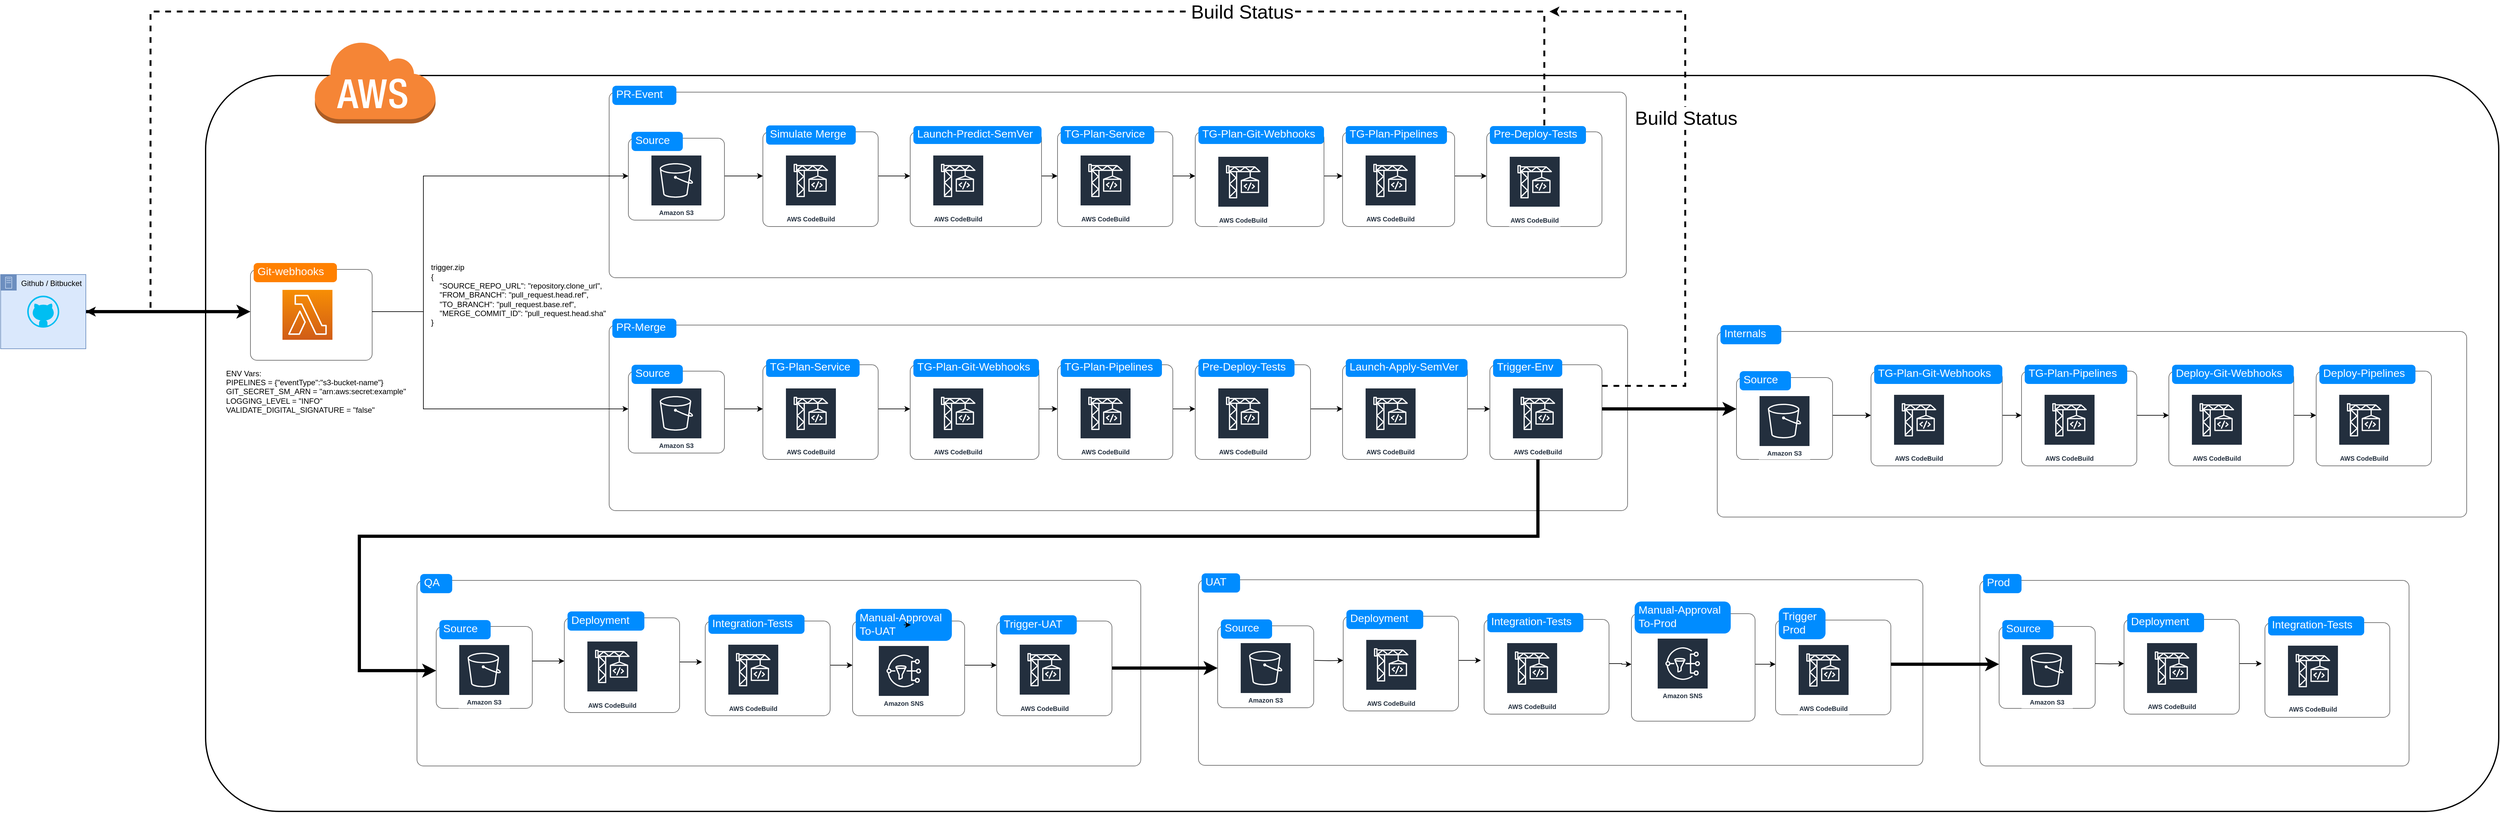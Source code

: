 <mxfile version="24.7.12">
  <diagram name="Page-1" id="xzAPj3jQ7YrNUjPUc82S">
    <mxGraphModel dx="4257" dy="1802" grid="1" gridSize="10" guides="1" tooltips="1" connect="1" arrows="1" fold="1" page="0" pageScale="1" pageWidth="850" pageHeight="1100" math="0" shadow="0">
      <root>
        <mxCell id="0" />
        <mxCell id="1" parent="0" />
        <mxCell id="pNir1XspZ6FCPG3i-Ryd-4" value="" style="rounded=1;arcSize=10;dashed=0;fillColor=none;gradientColor=none;strokeWidth=2;" parent="1" vertex="1">
          <mxGeometry x="-190" y="170" width="3580" height="1150" as="geometry" />
        </mxCell>
        <mxCell id="pNir1XspZ6FCPG3i-Ryd-243" value="" style="shape=mxgraph.mockup.containers.marginRect;rectMarginTop=10;strokeColor=#666666;strokeWidth=1;dashed=0;rounded=1;arcSize=5;recursiveResize=0;html=1;whiteSpace=wrap;" parent="1" vertex="1">
          <mxGeometry x="-120" y="463" width="190" height="152" as="geometry" />
        </mxCell>
        <mxCell id="pNir1XspZ6FCPG3i-Ryd-244" value="&lt;div&gt;Git-webhooks&lt;/div&gt;" style="shape=rect;strokeColor=none;fillColor=#FF8000;strokeWidth=1;dashed=0;rounded=1;arcSize=20;fontColor=#ffffff;fontSize=17;spacing=2;spacingTop=-2;align=left;autosize=1;spacingLeft=4;resizeWidth=0;resizeHeight=0;perimeter=none;html=1;whiteSpace=wrap;" parent="pNir1XspZ6FCPG3i-Ryd-243" vertex="1">
          <mxGeometry x="5" width="130" height="30" as="geometry" />
        </mxCell>
        <mxCell id="pNir1XspZ6FCPG3i-Ryd-6" value="" style="sketch=0;points=[[0,0,0],[0.25,0,0],[0.5,0,0],[0.75,0,0],[1,0,0],[0,1,0],[0.25,1,0],[0.5,1,0],[0.75,1,0],[1,1,0],[0,0.25,0],[0,0.5,0],[0,0.75,0],[1,0.25,0],[1,0.5,0],[1,0.75,0]];outlineConnect=0;fontColor=#232F3E;gradientColor=#F78E04;gradientDirection=north;fillColor=#D05C17;strokeColor=#ffffff;dashed=0;verticalLabelPosition=bottom;verticalAlign=top;align=center;html=1;fontSize=12;fontStyle=0;aspect=fixed;shape=mxgraph.aws4.resourceIcon;resIcon=mxgraph.aws4.lambda;" parent="pNir1XspZ6FCPG3i-Ryd-243" vertex="1">
          <mxGeometry x="50" y="42" width="78" height="78" as="geometry" />
        </mxCell>
        <mxCell id="pNir1XspZ6FCPG3i-Ryd-584" style="edgeStyle=orthogonalEdgeStyle;rounded=0;orthogonalLoop=1;jettySize=auto;html=1;strokeWidth=5;" parent="1" source="pNir1XspZ6FCPG3i-Ryd-2" target="pNir1XspZ6FCPG3i-Ryd-243" edge="1">
          <mxGeometry relative="1" as="geometry" />
        </mxCell>
        <mxCell id="pNir1XspZ6FCPG3i-Ryd-2" value="Github / Bitbucket" style="sketch=0;outlineConnect=0;html=1;whiteSpace=wrap;fontSize=12;fontStyle=0;shape=mxgraph.aws4.group;grIcon=mxgraph.aws4.group_on_premise;strokeColor=#6c8ebf;fillColor=#dae8fc;verticalAlign=top;align=left;spacingLeft=30;dashed=0;" parent="1" vertex="1">
          <mxGeometry x="-510" y="481" width="133" height="116" as="geometry" />
        </mxCell>
        <mxCell id="pNir1XspZ6FCPG3i-Ryd-5" value="" style="dashed=0;html=1;shape=mxgraph.aws3.cloud;fillColor=#F58536;gradientColor=none;dashed=0;" parent="1" vertex="1">
          <mxGeometry x="-21" y="115" width="190" height="130" as="geometry" />
        </mxCell>
        <mxCell id="pNir1XspZ6FCPG3i-Ryd-18" value="" style="shape=mxgraph.mockup.containers.marginRect;rectMarginTop=10;strokeColor=#666666;strokeWidth=1;dashed=0;rounded=1;arcSize=5;recursiveResize=0;html=1;whiteSpace=wrap;" parent="1" vertex="1">
          <mxGeometry x="440" y="550" width="1590" height="300" as="geometry" />
        </mxCell>
        <mxCell id="pNir1XspZ6FCPG3i-Ryd-19" value="PR-Merge" style="shape=rect;strokeColor=none;fillColor=#008cff;strokeWidth=1;dashed=0;rounded=1;arcSize=20;fontColor=#ffffff;fontSize=17;spacing=2;spacingTop=-2;align=left;autosize=1;spacingLeft=4;resizeWidth=0;resizeHeight=0;perimeter=none;html=1;whiteSpace=wrap;" parent="pNir1XspZ6FCPG3i-Ryd-18" vertex="1">
          <mxGeometry x="5" width="100" height="30" as="geometry" />
        </mxCell>
        <mxCell id="pNir1XspZ6FCPG3i-Ryd-62" style="edgeStyle=orthogonalEdgeStyle;rounded=0;orthogonalLoop=1;jettySize=auto;html=1;" parent="pNir1XspZ6FCPG3i-Ryd-18" source="pNir1XspZ6FCPG3i-Ryd-20" target="pNir1XspZ6FCPG3i-Ryd-22" edge="1">
          <mxGeometry relative="1" as="geometry" />
        </mxCell>
        <mxCell id="pNir1XspZ6FCPG3i-Ryd-20" value="" style="shape=mxgraph.mockup.containers.marginRect;rectMarginTop=10;strokeColor=#666666;strokeWidth=1;dashed=0;rounded=1;arcSize=5;recursiveResize=0;html=1;whiteSpace=wrap;" parent="pNir1XspZ6FCPG3i-Ryd-18" vertex="1">
          <mxGeometry x="30" y="72" width="150" height="138" as="geometry" />
        </mxCell>
        <mxCell id="pNir1XspZ6FCPG3i-Ryd-21" value="Source" style="shape=rect;strokeColor=none;fillColor=#008cff;strokeWidth=1;dashed=0;rounded=1;arcSize=20;fontColor=#ffffff;fontSize=17;spacing=2;spacingTop=-2;align=left;autosize=1;spacingLeft=4;resizeWidth=0;resizeHeight=0;perimeter=none;html=1;whiteSpace=wrap;" parent="pNir1XspZ6FCPG3i-Ryd-20" vertex="1">
          <mxGeometry x="5" width="80" height="30" as="geometry" />
        </mxCell>
        <mxCell id="pNir1XspZ6FCPG3i-Ryd-24" value="Amazon S3" style="sketch=0;outlineConnect=0;fontColor=#232F3E;gradientColor=none;strokeColor=#ffffff;fillColor=#232F3E;dashed=0;verticalLabelPosition=middle;verticalAlign=bottom;align=center;html=1;whiteSpace=wrap;fontSize=10;fontStyle=1;spacing=3;shape=mxgraph.aws4.productIcon;prIcon=mxgraph.aws4.s3;" parent="pNir1XspZ6FCPG3i-Ryd-20" vertex="1">
          <mxGeometry x="35" y="36" width="80" height="100" as="geometry" />
        </mxCell>
        <mxCell id="pNir1XspZ6FCPG3i-Ryd-63" style="edgeStyle=orthogonalEdgeStyle;rounded=0;orthogonalLoop=1;jettySize=auto;html=1;" parent="pNir1XspZ6FCPG3i-Ryd-18" source="pNir1XspZ6FCPG3i-Ryd-22" target="pNir1XspZ6FCPG3i-Ryd-26" edge="1">
          <mxGeometry relative="1" as="geometry" />
        </mxCell>
        <mxCell id="pNir1XspZ6FCPG3i-Ryd-22" value="" style="shape=mxgraph.mockup.containers.marginRect;rectMarginTop=10;strokeColor=#666666;strokeWidth=1;dashed=0;rounded=1;arcSize=5;recursiveResize=0;html=1;whiteSpace=wrap;" parent="pNir1XspZ6FCPG3i-Ryd-18" vertex="1">
          <mxGeometry x="240" y="62" width="180" height="158" as="geometry" />
        </mxCell>
        <mxCell id="pNir1XspZ6FCPG3i-Ryd-23" value="TG-Plan-Service" style="shape=rect;strokeColor=none;fillColor=#008cff;strokeWidth=1;dashed=0;rounded=1;arcSize=20;fontColor=#ffffff;fontSize=17;spacing=2;spacingTop=-2;align=left;autosize=1;spacingLeft=4;resizeWidth=0;resizeHeight=0;perimeter=none;html=1;whiteSpace=wrap;" parent="pNir1XspZ6FCPG3i-Ryd-22" vertex="1">
          <mxGeometry x="5" y="1" width="146" height="28" as="geometry" />
        </mxCell>
        <mxCell id="pNir1XspZ6FCPG3i-Ryd-25" value="AWS CodeBuild" style="sketch=0;outlineConnect=0;fontColor=#232F3E;gradientColor=none;strokeColor=#ffffff;fillColor=#232F3E;dashed=0;verticalLabelPosition=middle;verticalAlign=bottom;align=center;html=1;whiteSpace=wrap;fontSize=10;fontStyle=1;spacing=3;shape=mxgraph.aws4.productIcon;prIcon=mxgraph.aws4.codebuild;" parent="pNir1XspZ6FCPG3i-Ryd-22" vertex="1">
          <mxGeometry x="35" y="46" width="80" height="110" as="geometry" />
        </mxCell>
        <mxCell id="pNir1XspZ6FCPG3i-Ryd-64" style="edgeStyle=orthogonalEdgeStyle;rounded=0;orthogonalLoop=1;jettySize=auto;html=1;" parent="pNir1XspZ6FCPG3i-Ryd-18" source="pNir1XspZ6FCPG3i-Ryd-26" target="pNir1XspZ6FCPG3i-Ryd-29" edge="1">
          <mxGeometry relative="1" as="geometry" />
        </mxCell>
        <mxCell id="pNir1XspZ6FCPG3i-Ryd-26" value="" style="shape=mxgraph.mockup.containers.marginRect;rectMarginTop=10;strokeColor=#666666;strokeWidth=1;dashed=0;rounded=1;arcSize=5;recursiveResize=0;html=1;whiteSpace=wrap;" parent="pNir1XspZ6FCPG3i-Ryd-18" vertex="1">
          <mxGeometry x="470" y="62" width="201" height="158" as="geometry" />
        </mxCell>
        <mxCell id="pNir1XspZ6FCPG3i-Ryd-27" value="TG-Plan-Git-Webhooks" style="shape=rect;strokeColor=none;fillColor=#008cff;strokeWidth=1;dashed=0;rounded=1;arcSize=20;fontColor=#ffffff;fontSize=17;spacing=2;spacingTop=-2;align=left;autosize=1;spacingLeft=4;resizeWidth=0;resizeHeight=0;perimeter=none;html=1;whiteSpace=wrap;" parent="pNir1XspZ6FCPG3i-Ryd-26" vertex="1">
          <mxGeometry x="5" y="1" width="196" height="28" as="geometry" />
        </mxCell>
        <mxCell id="pNir1XspZ6FCPG3i-Ryd-28" value="AWS CodeBuild" style="sketch=0;outlineConnect=0;fontColor=#232F3E;gradientColor=none;strokeColor=#ffffff;fillColor=#232F3E;dashed=0;verticalLabelPosition=middle;verticalAlign=bottom;align=center;html=1;whiteSpace=wrap;fontSize=10;fontStyle=1;spacing=3;shape=mxgraph.aws4.productIcon;prIcon=mxgraph.aws4.codebuild;" parent="pNir1XspZ6FCPG3i-Ryd-26" vertex="1">
          <mxGeometry x="35" y="46" width="80" height="110" as="geometry" />
        </mxCell>
        <mxCell id="pNir1XspZ6FCPG3i-Ryd-65" style="edgeStyle=orthogonalEdgeStyle;rounded=0;orthogonalLoop=1;jettySize=auto;html=1;" parent="pNir1XspZ6FCPG3i-Ryd-18" source="pNir1XspZ6FCPG3i-Ryd-29" target="pNir1XspZ6FCPG3i-Ryd-32" edge="1">
          <mxGeometry relative="1" as="geometry" />
        </mxCell>
        <mxCell id="pNir1XspZ6FCPG3i-Ryd-29" value="" style="shape=mxgraph.mockup.containers.marginRect;rectMarginTop=10;strokeColor=#666666;strokeWidth=1;dashed=0;rounded=1;arcSize=5;recursiveResize=0;html=1;whiteSpace=wrap;" parent="pNir1XspZ6FCPG3i-Ryd-18" vertex="1">
          <mxGeometry x="700" y="62" width="180" height="158" as="geometry" />
        </mxCell>
        <mxCell id="pNir1XspZ6FCPG3i-Ryd-30" value="TG-Plan-Pipelines" style="shape=rect;strokeColor=none;fillColor=#008cff;strokeWidth=1;dashed=0;rounded=1;arcSize=20;fontColor=#ffffff;fontSize=17;spacing=2;spacingTop=-2;align=left;autosize=1;spacingLeft=4;resizeWidth=0;resizeHeight=0;perimeter=none;html=1;whiteSpace=wrap;" parent="pNir1XspZ6FCPG3i-Ryd-29" vertex="1">
          <mxGeometry x="5" y="1" width="158" height="28" as="geometry" />
        </mxCell>
        <mxCell id="pNir1XspZ6FCPG3i-Ryd-31" value="AWS CodeBuild" style="sketch=0;outlineConnect=0;fontColor=#232F3E;gradientColor=none;strokeColor=#ffffff;fillColor=#232F3E;dashed=0;verticalLabelPosition=middle;verticalAlign=bottom;align=center;html=1;whiteSpace=wrap;fontSize=10;fontStyle=1;spacing=3;shape=mxgraph.aws4.productIcon;prIcon=mxgraph.aws4.codebuild;" parent="pNir1XspZ6FCPG3i-Ryd-29" vertex="1">
          <mxGeometry x="35" y="46" width="80" height="110" as="geometry" />
        </mxCell>
        <mxCell id="pNir1XspZ6FCPG3i-Ryd-66" style="edgeStyle=orthogonalEdgeStyle;rounded=0;orthogonalLoop=1;jettySize=auto;html=1;" parent="pNir1XspZ6FCPG3i-Ryd-18" source="pNir1XspZ6FCPG3i-Ryd-32" target="pNir1XspZ6FCPG3i-Ryd-35" edge="1">
          <mxGeometry relative="1" as="geometry" />
        </mxCell>
        <mxCell id="pNir1XspZ6FCPG3i-Ryd-32" value="" style="shape=mxgraph.mockup.containers.marginRect;rectMarginTop=10;strokeColor=#666666;strokeWidth=1;dashed=0;rounded=1;arcSize=5;recursiveResize=0;html=1;whiteSpace=wrap;" parent="pNir1XspZ6FCPG3i-Ryd-18" vertex="1">
          <mxGeometry x="915" y="62" width="180" height="158" as="geometry" />
        </mxCell>
        <mxCell id="pNir1XspZ6FCPG3i-Ryd-33" value="Pre-Deploy-Tests" style="shape=rect;strokeColor=none;fillColor=#008cff;strokeWidth=1;dashed=0;rounded=1;arcSize=20;fontColor=#ffffff;fontSize=17;spacing=2;spacingTop=-2;align=left;autosize=1;spacingLeft=4;resizeWidth=0;resizeHeight=0;perimeter=none;html=1;whiteSpace=wrap;" parent="pNir1XspZ6FCPG3i-Ryd-32" vertex="1">
          <mxGeometry x="5" y="1" width="150" height="28" as="geometry" />
        </mxCell>
        <mxCell id="pNir1XspZ6FCPG3i-Ryd-34" value="AWS CodeBuild" style="sketch=0;outlineConnect=0;fontColor=#232F3E;gradientColor=none;strokeColor=#ffffff;fillColor=#232F3E;dashed=0;verticalLabelPosition=middle;verticalAlign=bottom;align=center;html=1;whiteSpace=wrap;fontSize=10;fontStyle=1;spacing=3;shape=mxgraph.aws4.productIcon;prIcon=mxgraph.aws4.codebuild;" parent="pNir1XspZ6FCPG3i-Ryd-32" vertex="1">
          <mxGeometry x="35" y="46" width="80" height="110" as="geometry" />
        </mxCell>
        <mxCell id="pNir1XspZ6FCPG3i-Ryd-67" style="edgeStyle=orthogonalEdgeStyle;rounded=0;orthogonalLoop=1;jettySize=auto;html=1;" parent="pNir1XspZ6FCPG3i-Ryd-18" source="pNir1XspZ6FCPG3i-Ryd-35" target="pNir1XspZ6FCPG3i-Ryd-38" edge="1">
          <mxGeometry relative="1" as="geometry" />
        </mxCell>
        <mxCell id="pNir1XspZ6FCPG3i-Ryd-35" value="" style="shape=mxgraph.mockup.containers.marginRect;rectMarginTop=10;strokeColor=#666666;strokeWidth=1;dashed=0;rounded=1;arcSize=5;recursiveResize=0;html=1;whiteSpace=wrap;" parent="pNir1XspZ6FCPG3i-Ryd-18" vertex="1">
          <mxGeometry x="1145" y="62" width="195" height="158" as="geometry" />
        </mxCell>
        <mxCell id="pNir1XspZ6FCPG3i-Ryd-36" value="Launch-Apply-SemVer" style="shape=rect;strokeColor=none;fillColor=#008cff;strokeWidth=1;dashed=0;rounded=1;arcSize=20;fontColor=#ffffff;fontSize=17;spacing=2;spacingTop=-2;align=left;autosize=1;spacingLeft=4;resizeWidth=0;resizeHeight=0;perimeter=none;html=1;whiteSpace=wrap;" parent="pNir1XspZ6FCPG3i-Ryd-35" vertex="1">
          <mxGeometry x="5" y="1" width="190" height="28" as="geometry" />
        </mxCell>
        <mxCell id="pNir1XspZ6FCPG3i-Ryd-37" value="AWS CodeBuild" style="sketch=0;outlineConnect=0;fontColor=#232F3E;gradientColor=none;strokeColor=#ffffff;fillColor=#232F3E;dashed=0;verticalLabelPosition=middle;verticalAlign=bottom;align=center;html=1;whiteSpace=wrap;fontSize=10;fontStyle=1;spacing=3;shape=mxgraph.aws4.productIcon;prIcon=mxgraph.aws4.codebuild;" parent="pNir1XspZ6FCPG3i-Ryd-35" vertex="1">
          <mxGeometry x="35" y="46" width="80" height="110" as="geometry" />
        </mxCell>
        <mxCell id="pNir1XspZ6FCPG3i-Ryd-38" value="" style="shape=mxgraph.mockup.containers.marginRect;rectMarginTop=10;strokeColor=#666666;strokeWidth=1;dashed=0;rounded=1;arcSize=5;recursiveResize=0;html=1;whiteSpace=wrap;" parent="pNir1XspZ6FCPG3i-Ryd-18" vertex="1">
          <mxGeometry x="1375" y="62" width="175" height="158" as="geometry" />
        </mxCell>
        <mxCell id="pNir1XspZ6FCPG3i-Ryd-39" value="Trigger-Env" style="shape=rect;strokeColor=none;fillColor=#008cff;strokeWidth=1;dashed=0;rounded=1;arcSize=20;fontColor=#ffffff;fontSize=17;spacing=2;spacingTop=-2;align=left;autosize=1;spacingLeft=4;resizeWidth=0;resizeHeight=0;perimeter=none;html=1;whiteSpace=wrap;" parent="pNir1XspZ6FCPG3i-Ryd-38" vertex="1">
          <mxGeometry x="5" y="1" width="108" height="28" as="geometry" />
        </mxCell>
        <mxCell id="pNir1XspZ6FCPG3i-Ryd-40" value="AWS CodeBuild" style="sketch=0;outlineConnect=0;fontColor=#232F3E;gradientColor=none;strokeColor=#ffffff;fillColor=#232F3E;dashed=0;verticalLabelPosition=middle;verticalAlign=bottom;align=center;html=1;whiteSpace=wrap;fontSize=10;fontStyle=1;spacing=3;shape=mxgraph.aws4.productIcon;prIcon=mxgraph.aws4.codebuild;" parent="pNir1XspZ6FCPG3i-Ryd-38" vertex="1">
          <mxGeometry x="35" y="46" width="80" height="110" as="geometry" />
        </mxCell>
        <mxCell id="pNir1XspZ6FCPG3i-Ryd-72" value="" style="shape=mxgraph.mockup.containers.marginRect;rectMarginTop=10;strokeColor=#666666;strokeWidth=1;dashed=0;rounded=1;arcSize=5;recursiveResize=0;html=1;whiteSpace=wrap;" parent="1" vertex="1">
          <mxGeometry x="440" y="186" width="1588" height="300" as="geometry" />
        </mxCell>
        <mxCell id="pNir1XspZ6FCPG3i-Ryd-73" value="PR-Event" style="shape=rect;strokeColor=none;fillColor=#008cff;strokeWidth=1;dashed=0;rounded=1;arcSize=20;fontColor=#ffffff;fontSize=17;spacing=2;spacingTop=-2;align=left;autosize=1;spacingLeft=4;resizeWidth=0;resizeHeight=0;perimeter=none;html=1;whiteSpace=wrap;" parent="pNir1XspZ6FCPG3i-Ryd-72" vertex="1">
          <mxGeometry x="5" width="100" height="30" as="geometry" />
        </mxCell>
        <mxCell id="pNir1XspZ6FCPG3i-Ryd-74" style="edgeStyle=orthogonalEdgeStyle;rounded=0;orthogonalLoop=1;jettySize=auto;html=1;" parent="pNir1XspZ6FCPG3i-Ryd-72" source="pNir1XspZ6FCPG3i-Ryd-75" target="pNir1XspZ6FCPG3i-Ryd-79" edge="1">
          <mxGeometry relative="1" as="geometry" />
        </mxCell>
        <mxCell id="pNir1XspZ6FCPG3i-Ryd-75" value="" style="shape=mxgraph.mockup.containers.marginRect;rectMarginTop=10;strokeColor=#666666;strokeWidth=1;dashed=0;rounded=1;arcSize=5;recursiveResize=0;html=1;whiteSpace=wrap;" parent="pNir1XspZ6FCPG3i-Ryd-72" vertex="1">
          <mxGeometry x="30" y="72" width="150" height="138" as="geometry" />
        </mxCell>
        <mxCell id="pNir1XspZ6FCPG3i-Ryd-76" value="Source" style="shape=rect;strokeColor=none;fillColor=#008cff;strokeWidth=1;dashed=0;rounded=1;arcSize=20;fontColor=#ffffff;fontSize=17;spacing=2;spacingTop=-2;align=left;autosize=1;spacingLeft=4;resizeWidth=0;resizeHeight=0;perimeter=none;html=1;whiteSpace=wrap;" parent="pNir1XspZ6FCPG3i-Ryd-75" vertex="1">
          <mxGeometry x="5" width="80" height="30" as="geometry" />
        </mxCell>
        <mxCell id="pNir1XspZ6FCPG3i-Ryd-77" value="Amazon S3" style="sketch=0;outlineConnect=0;fontColor=#232F3E;gradientColor=none;strokeColor=#ffffff;fillColor=#232F3E;dashed=0;verticalLabelPosition=middle;verticalAlign=bottom;align=center;html=1;whiteSpace=wrap;fontSize=10;fontStyle=1;spacing=3;shape=mxgraph.aws4.productIcon;prIcon=mxgraph.aws4.s3;" parent="pNir1XspZ6FCPG3i-Ryd-75" vertex="1">
          <mxGeometry x="35" y="36" width="80" height="100" as="geometry" />
        </mxCell>
        <mxCell id="pNir1XspZ6FCPG3i-Ryd-78" style="edgeStyle=orthogonalEdgeStyle;rounded=0;orthogonalLoop=1;jettySize=auto;html=1;" parent="pNir1XspZ6FCPG3i-Ryd-72" source="pNir1XspZ6FCPG3i-Ryd-79" target="pNir1XspZ6FCPG3i-Ryd-83" edge="1">
          <mxGeometry relative="1" as="geometry" />
        </mxCell>
        <mxCell id="pNir1XspZ6FCPG3i-Ryd-79" value="" style="shape=mxgraph.mockup.containers.marginRect;rectMarginTop=10;strokeColor=#666666;strokeWidth=1;dashed=0;rounded=1;arcSize=5;recursiveResize=0;html=1;whiteSpace=wrap;" parent="pNir1XspZ6FCPG3i-Ryd-72" vertex="1">
          <mxGeometry x="240" y="62" width="180" height="158" as="geometry" />
        </mxCell>
        <mxCell id="pNir1XspZ6FCPG3i-Ryd-80" value="Simulate Merge" style="shape=rect;strokeColor=none;fillColor=#008cff;strokeWidth=1;dashed=0;rounded=1;arcSize=20;fontColor=#ffffff;fontSize=17;spacing=2;spacingTop=-2;align=left;autosize=1;spacingLeft=4;resizeWidth=0;resizeHeight=0;perimeter=none;html=1;whiteSpace=wrap;" parent="pNir1XspZ6FCPG3i-Ryd-79" vertex="1">
          <mxGeometry x="5" width="140" height="30" as="geometry" />
        </mxCell>
        <mxCell id="pNir1XspZ6FCPG3i-Ryd-81" value="AWS CodeBuild" style="sketch=0;outlineConnect=0;fontColor=#232F3E;gradientColor=none;strokeColor=#ffffff;fillColor=#232F3E;dashed=0;verticalLabelPosition=middle;verticalAlign=bottom;align=center;html=1;whiteSpace=wrap;fontSize=10;fontStyle=1;spacing=3;shape=mxgraph.aws4.productIcon;prIcon=mxgraph.aws4.codebuild;" parent="pNir1XspZ6FCPG3i-Ryd-79" vertex="1">
          <mxGeometry x="35" y="46" width="80" height="110" as="geometry" />
        </mxCell>
        <mxCell id="pNir1XspZ6FCPG3i-Ryd-82" style="edgeStyle=orthogonalEdgeStyle;rounded=0;orthogonalLoop=1;jettySize=auto;html=1;" parent="pNir1XspZ6FCPG3i-Ryd-72" source="pNir1XspZ6FCPG3i-Ryd-83" target="pNir1XspZ6FCPG3i-Ryd-87" edge="1">
          <mxGeometry relative="1" as="geometry" />
        </mxCell>
        <mxCell id="pNir1XspZ6FCPG3i-Ryd-83" value="" style="shape=mxgraph.mockup.containers.marginRect;rectMarginTop=10;strokeColor=#666666;strokeWidth=1;dashed=0;rounded=1;arcSize=5;recursiveResize=0;html=1;whiteSpace=wrap;" parent="pNir1XspZ6FCPG3i-Ryd-72" vertex="1">
          <mxGeometry x="470" y="62" width="205" height="158" as="geometry" />
        </mxCell>
        <mxCell id="pNir1XspZ6FCPG3i-Ryd-84" value="Launch-Predict-SemVer" style="shape=rect;strokeColor=none;fillColor=#008cff;strokeWidth=1;dashed=0;rounded=1;arcSize=20;fontColor=#ffffff;fontSize=17;spacing=2;spacingTop=-2;align=left;autosize=1;spacingLeft=4;resizeWidth=0;resizeHeight=0;perimeter=none;html=1;whiteSpace=wrap;" parent="pNir1XspZ6FCPG3i-Ryd-83" vertex="1">
          <mxGeometry x="5" y="1" width="200" height="28" as="geometry" />
        </mxCell>
        <mxCell id="pNir1XspZ6FCPG3i-Ryd-85" value="AWS CodeBuild" style="sketch=0;outlineConnect=0;fontColor=#232F3E;gradientColor=none;strokeColor=#ffffff;fillColor=#232F3E;dashed=0;verticalLabelPosition=middle;verticalAlign=bottom;align=center;html=1;whiteSpace=wrap;fontSize=10;fontStyle=1;spacing=3;shape=mxgraph.aws4.productIcon;prIcon=mxgraph.aws4.codebuild;" parent="pNir1XspZ6FCPG3i-Ryd-83" vertex="1">
          <mxGeometry x="35" y="46" width="80" height="110" as="geometry" />
        </mxCell>
        <mxCell id="pNir1XspZ6FCPG3i-Ryd-86" style="edgeStyle=orthogonalEdgeStyle;rounded=0;orthogonalLoop=1;jettySize=auto;html=1;" parent="pNir1XspZ6FCPG3i-Ryd-72" source="pNir1XspZ6FCPG3i-Ryd-87" target="pNir1XspZ6FCPG3i-Ryd-91" edge="1">
          <mxGeometry relative="1" as="geometry" />
        </mxCell>
        <mxCell id="pNir1XspZ6FCPG3i-Ryd-87" value="" style="shape=mxgraph.mockup.containers.marginRect;rectMarginTop=10;strokeColor=#666666;strokeWidth=1;dashed=0;rounded=1;arcSize=5;recursiveResize=0;html=1;whiteSpace=wrap;" parent="pNir1XspZ6FCPG3i-Ryd-72" vertex="1">
          <mxGeometry x="700" y="62" width="180" height="158" as="geometry" />
        </mxCell>
        <mxCell id="pNir1XspZ6FCPG3i-Ryd-88" value="TG-Plan-Service" style="shape=rect;strokeColor=none;fillColor=#008cff;strokeWidth=1;dashed=0;rounded=1;arcSize=20;fontColor=#ffffff;fontSize=17;spacing=2;spacingTop=-2;align=left;autosize=1;spacingLeft=4;resizeWidth=0;resizeHeight=0;perimeter=none;html=1;whiteSpace=wrap;" parent="pNir1XspZ6FCPG3i-Ryd-87" vertex="1">
          <mxGeometry x="5" y="1" width="146" height="28" as="geometry" />
        </mxCell>
        <mxCell id="pNir1XspZ6FCPG3i-Ryd-89" value="AWS CodeBuild" style="sketch=0;outlineConnect=0;fontColor=#232F3E;gradientColor=none;strokeColor=#ffffff;fillColor=#232F3E;dashed=0;verticalLabelPosition=middle;verticalAlign=bottom;align=center;html=1;whiteSpace=wrap;fontSize=10;fontStyle=1;spacing=3;shape=mxgraph.aws4.productIcon;prIcon=mxgraph.aws4.codebuild;" parent="pNir1XspZ6FCPG3i-Ryd-87" vertex="1">
          <mxGeometry x="35" y="46" width="80" height="110" as="geometry" />
        </mxCell>
        <mxCell id="pNir1XspZ6FCPG3i-Ryd-90" style="edgeStyle=orthogonalEdgeStyle;rounded=0;orthogonalLoop=1;jettySize=auto;html=1;" parent="pNir1XspZ6FCPG3i-Ryd-72" source="pNir1XspZ6FCPG3i-Ryd-91" edge="1">
          <mxGeometry relative="1" as="geometry">
            <mxPoint x="1145" y="141" as="targetPoint" />
          </mxGeometry>
        </mxCell>
        <mxCell id="pNir1XspZ6FCPG3i-Ryd-91" value="" style="shape=mxgraph.mockup.containers.marginRect;rectMarginTop=10;strokeColor=#666666;strokeWidth=1;dashed=0;rounded=1;arcSize=5;recursiveResize=0;html=1;whiteSpace=wrap;" parent="pNir1XspZ6FCPG3i-Ryd-72" vertex="1">
          <mxGeometry x="915" y="62" width="201" height="158" as="geometry" />
        </mxCell>
        <mxCell id="pNir1XspZ6FCPG3i-Ryd-92" value="TG-Plan-Git-Webhooks" style="shape=rect;strokeColor=none;fillColor=#008cff;strokeWidth=1;dashed=0;rounded=1;arcSize=20;fontColor=#ffffff;fontSize=17;spacing=2;spacingTop=-2;align=left;autosize=1;spacingLeft=4;resizeWidth=0;resizeHeight=0;perimeter=none;html=1;whiteSpace=wrap;" parent="pNir1XspZ6FCPG3i-Ryd-91" vertex="1">
          <mxGeometry x="5" y="1" width="196" height="28" as="geometry" />
        </mxCell>
        <mxCell id="pNir1XspZ6FCPG3i-Ryd-93" value="AWS CodeBuild" style="sketch=0;outlineConnect=0;fontColor=#232F3E;gradientColor=none;strokeColor=#ffffff;fillColor=#232F3E;dashed=0;verticalLabelPosition=middle;verticalAlign=bottom;align=center;html=1;whiteSpace=wrap;fontSize=10;fontStyle=1;spacing=3;shape=mxgraph.aws4.productIcon;prIcon=mxgraph.aws4.codebuild;" parent="pNir1XspZ6FCPG3i-Ryd-91" vertex="1">
          <mxGeometry x="35" y="48" width="80" height="110" as="geometry" />
        </mxCell>
        <mxCell id="pNir1XspZ6FCPG3i-Ryd-98" style="edgeStyle=orthogonalEdgeStyle;rounded=0;orthogonalLoop=1;jettySize=auto;html=1;" parent="pNir1XspZ6FCPG3i-Ryd-72" source="pNir1XspZ6FCPG3i-Ryd-99" target="pNir1XspZ6FCPG3i-Ryd-103" edge="1">
          <mxGeometry relative="1" as="geometry" />
        </mxCell>
        <mxCell id="pNir1XspZ6FCPG3i-Ryd-99" value="" style="shape=mxgraph.mockup.containers.marginRect;rectMarginTop=10;strokeColor=#666666;strokeWidth=1;dashed=0;rounded=1;arcSize=5;recursiveResize=0;html=1;whiteSpace=wrap;" parent="pNir1XspZ6FCPG3i-Ryd-72" vertex="1">
          <mxGeometry x="1145" y="62" width="175" height="158" as="geometry" />
        </mxCell>
        <mxCell id="pNir1XspZ6FCPG3i-Ryd-100" value="TG-Plan-Pipelines" style="shape=rect;strokeColor=none;fillColor=#008cff;strokeWidth=1;dashed=0;rounded=1;arcSize=20;fontColor=#ffffff;fontSize=17;spacing=2;spacingTop=-2;align=left;autosize=1;spacingLeft=4;resizeWidth=0;resizeHeight=0;perimeter=none;html=1;whiteSpace=wrap;" parent="pNir1XspZ6FCPG3i-Ryd-99" vertex="1">
          <mxGeometry x="5" y="1" width="158" height="28" as="geometry" />
        </mxCell>
        <mxCell id="pNir1XspZ6FCPG3i-Ryd-101" value="AWS CodeBuild" style="sketch=0;outlineConnect=0;fontColor=#232F3E;gradientColor=none;strokeColor=#ffffff;fillColor=#232F3E;dashed=0;verticalLabelPosition=middle;verticalAlign=bottom;align=center;html=1;whiteSpace=wrap;fontSize=10;fontStyle=1;spacing=3;shape=mxgraph.aws4.productIcon;prIcon=mxgraph.aws4.codebuild;" parent="pNir1XspZ6FCPG3i-Ryd-99" vertex="1">
          <mxGeometry x="35" y="46" width="80" height="110" as="geometry" />
        </mxCell>
        <mxCell id="pNir1XspZ6FCPG3i-Ryd-103" value="" style="shape=mxgraph.mockup.containers.marginRect;rectMarginTop=10;strokeColor=#666666;strokeWidth=1;dashed=0;rounded=1;arcSize=5;recursiveResize=0;html=1;whiteSpace=wrap;" parent="pNir1XspZ6FCPG3i-Ryd-72" vertex="1">
          <mxGeometry x="1370" y="62" width="180" height="158" as="geometry" />
        </mxCell>
        <mxCell id="pNir1XspZ6FCPG3i-Ryd-104" value="Pre-Deploy-Tests" style="shape=rect;strokeColor=none;fillColor=#008cff;strokeWidth=1;dashed=0;rounded=1;arcSize=20;fontColor=#ffffff;fontSize=17;spacing=2;spacingTop=-2;align=left;autosize=1;spacingLeft=4;resizeWidth=0;resizeHeight=0;perimeter=none;html=1;whiteSpace=wrap;" parent="pNir1XspZ6FCPG3i-Ryd-103" vertex="1">
          <mxGeometry x="5" y="1" width="150" height="28" as="geometry" />
        </mxCell>
        <mxCell id="pNir1XspZ6FCPG3i-Ryd-105" value="AWS CodeBuild" style="sketch=0;outlineConnect=0;fontColor=#232F3E;gradientColor=none;strokeColor=#ffffff;fillColor=#232F3E;dashed=0;verticalLabelPosition=middle;verticalAlign=bottom;align=center;html=1;whiteSpace=wrap;fontSize=10;fontStyle=1;spacing=3;shape=mxgraph.aws4.productIcon;prIcon=mxgraph.aws4.codebuild;" parent="pNir1XspZ6FCPG3i-Ryd-103" vertex="1">
          <mxGeometry x="35" y="48" width="80" height="110" as="geometry" />
        </mxCell>
        <mxCell id="pNir1XspZ6FCPG3i-Ryd-117" value="" style="shape=mxgraph.mockup.containers.marginRect;rectMarginTop=10;strokeColor=#666666;strokeWidth=1;dashed=0;rounded=1;arcSize=5;recursiveResize=0;html=1;whiteSpace=wrap;" parent="1" vertex="1">
          <mxGeometry x="2170" y="560" width="1170" height="300" as="geometry" />
        </mxCell>
        <mxCell id="pNir1XspZ6FCPG3i-Ryd-118" value="Internals" style="shape=rect;strokeColor=none;fillColor=#008cff;strokeWidth=1;dashed=0;rounded=1;arcSize=20;fontColor=#ffffff;fontSize=17;spacing=2;spacingTop=-2;align=left;autosize=1;spacingLeft=4;resizeWidth=0;resizeHeight=0;perimeter=none;html=1;whiteSpace=wrap;" parent="pNir1XspZ6FCPG3i-Ryd-117" vertex="1">
          <mxGeometry x="5" width="95" height="30" as="geometry" />
        </mxCell>
        <mxCell id="pNir1XspZ6FCPG3i-Ryd-167" style="edgeStyle=orthogonalEdgeStyle;rounded=0;orthogonalLoop=1;jettySize=auto;html=1;" parent="pNir1XspZ6FCPG3i-Ryd-117" source="pNir1XspZ6FCPG3i-Ryd-120" target="pNir1XspZ6FCPG3i-Ryd-136" edge="1">
          <mxGeometry relative="1" as="geometry" />
        </mxCell>
        <mxCell id="pNir1XspZ6FCPG3i-Ryd-120" value="" style="shape=mxgraph.mockup.containers.marginRect;rectMarginTop=10;strokeColor=#666666;strokeWidth=1;dashed=0;rounded=1;arcSize=5;recursiveResize=0;html=1;whiteSpace=wrap;" parent="pNir1XspZ6FCPG3i-Ryd-117" vertex="1">
          <mxGeometry x="30" y="72" width="150" height="138" as="geometry" />
        </mxCell>
        <mxCell id="pNir1XspZ6FCPG3i-Ryd-121" value="Source" style="shape=rect;strokeColor=none;fillColor=#008cff;strokeWidth=1;dashed=0;rounded=1;arcSize=20;fontColor=#ffffff;fontSize=17;spacing=2;spacingTop=-2;align=left;autosize=1;spacingLeft=4;resizeWidth=0;resizeHeight=0;perimeter=none;html=1;whiteSpace=wrap;" parent="pNir1XspZ6FCPG3i-Ryd-120" vertex="1">
          <mxGeometry x="5" width="80" height="30" as="geometry" />
        </mxCell>
        <mxCell id="pNir1XspZ6FCPG3i-Ryd-122" value="Amazon S3" style="sketch=0;outlineConnect=0;fontColor=#232F3E;gradientColor=none;strokeColor=#ffffff;fillColor=#232F3E;dashed=0;verticalLabelPosition=middle;verticalAlign=bottom;align=center;html=1;whiteSpace=wrap;fontSize=10;fontStyle=1;spacing=3;shape=mxgraph.aws4.productIcon;prIcon=mxgraph.aws4.s3;" parent="pNir1XspZ6FCPG3i-Ryd-120" vertex="1">
          <mxGeometry x="35" y="38" width="80" height="100" as="geometry" />
        </mxCell>
        <mxCell id="pNir1XspZ6FCPG3i-Ryd-163" style="edgeStyle=orthogonalEdgeStyle;rounded=0;orthogonalLoop=1;jettySize=auto;html=1;" parent="pNir1XspZ6FCPG3i-Ryd-117" source="pNir1XspZ6FCPG3i-Ryd-136" target="pNir1XspZ6FCPG3i-Ryd-148" edge="1">
          <mxGeometry relative="1" as="geometry" />
        </mxCell>
        <mxCell id="pNir1XspZ6FCPG3i-Ryd-136" value="" style="shape=mxgraph.mockup.containers.marginRect;rectMarginTop=10;strokeColor=#666666;strokeWidth=1;dashed=0;rounded=1;arcSize=5;recursiveResize=0;html=1;whiteSpace=wrap;" parent="pNir1XspZ6FCPG3i-Ryd-117" vertex="1">
          <mxGeometry x="240" y="62" width="205" height="158" as="geometry" />
        </mxCell>
        <mxCell id="pNir1XspZ6FCPG3i-Ryd-137" value="TG-Plan-Git-Webhooks" style="shape=rect;strokeColor=none;fillColor=#008cff;strokeWidth=1;dashed=0;rounded=1;arcSize=20;fontColor=#ffffff;fontSize=17;spacing=2;spacingTop=-2;align=left;autosize=1;spacingLeft=4;resizeWidth=0;resizeHeight=0;perimeter=none;html=1;whiteSpace=wrap;" parent="pNir1XspZ6FCPG3i-Ryd-136" vertex="1">
          <mxGeometry x="5" width="200" height="30" as="geometry" />
        </mxCell>
        <mxCell id="pNir1XspZ6FCPG3i-Ryd-138" value="AWS CodeBuild" style="sketch=0;outlineConnect=0;fontColor=#232F3E;gradientColor=none;strokeColor=#ffffff;fillColor=#232F3E;dashed=0;verticalLabelPosition=middle;verticalAlign=bottom;align=center;html=1;whiteSpace=wrap;fontSize=10;fontStyle=1;spacing=3;shape=mxgraph.aws4.productIcon;prIcon=mxgraph.aws4.codebuild;" parent="pNir1XspZ6FCPG3i-Ryd-136" vertex="1">
          <mxGeometry x="35" y="46" width="80" height="110" as="geometry" />
        </mxCell>
        <mxCell id="pNir1XspZ6FCPG3i-Ryd-147" style="edgeStyle=orthogonalEdgeStyle;rounded=0;orthogonalLoop=1;jettySize=auto;html=1;" parent="pNir1XspZ6FCPG3i-Ryd-117" source="pNir1XspZ6FCPG3i-Ryd-148" target="pNir1XspZ6FCPG3i-Ryd-152" edge="1">
          <mxGeometry relative="1" as="geometry" />
        </mxCell>
        <mxCell id="pNir1XspZ6FCPG3i-Ryd-148" value="" style="shape=mxgraph.mockup.containers.marginRect;rectMarginTop=10;strokeColor=#666666;strokeWidth=1;dashed=0;rounded=1;arcSize=5;recursiveResize=0;html=1;whiteSpace=wrap;" parent="pNir1XspZ6FCPG3i-Ryd-117" vertex="1">
          <mxGeometry x="475" y="62" width="180" height="158" as="geometry" />
        </mxCell>
        <mxCell id="pNir1XspZ6FCPG3i-Ryd-149" value="TG-Plan-Pipelines" style="shape=rect;strokeColor=none;fillColor=#008cff;strokeWidth=1;dashed=0;rounded=1;arcSize=20;fontColor=#ffffff;fontSize=17;spacing=2;spacingTop=-2;align=left;autosize=1;spacingLeft=4;resizeWidth=0;resizeHeight=0;perimeter=none;html=1;whiteSpace=wrap;" parent="pNir1XspZ6FCPG3i-Ryd-148" vertex="1">
          <mxGeometry x="5" width="160" height="30" as="geometry" />
        </mxCell>
        <mxCell id="pNir1XspZ6FCPG3i-Ryd-150" value="AWS CodeBuild" style="sketch=0;outlineConnect=0;fontColor=#232F3E;gradientColor=none;strokeColor=#ffffff;fillColor=#232F3E;dashed=0;verticalLabelPosition=middle;verticalAlign=bottom;align=center;html=1;whiteSpace=wrap;fontSize=10;fontStyle=1;spacing=3;shape=mxgraph.aws4.productIcon;prIcon=mxgraph.aws4.codebuild;" parent="pNir1XspZ6FCPG3i-Ryd-148" vertex="1">
          <mxGeometry x="35" y="46" width="80" height="110" as="geometry" />
        </mxCell>
        <mxCell id="pNir1XspZ6FCPG3i-Ryd-151" style="edgeStyle=orthogonalEdgeStyle;rounded=0;orthogonalLoop=1;jettySize=auto;html=1;" parent="pNir1XspZ6FCPG3i-Ryd-117" source="pNir1XspZ6FCPG3i-Ryd-152" target="pNir1XspZ6FCPG3i-Ryd-156" edge="1">
          <mxGeometry relative="1" as="geometry" />
        </mxCell>
        <mxCell id="pNir1XspZ6FCPG3i-Ryd-152" value="" style="shape=mxgraph.mockup.containers.marginRect;rectMarginTop=10;strokeColor=#666666;strokeWidth=1;dashed=0;rounded=1;arcSize=5;recursiveResize=0;html=1;whiteSpace=wrap;" parent="pNir1XspZ6FCPG3i-Ryd-117" vertex="1">
          <mxGeometry x="705" y="62" width="195" height="158" as="geometry" />
        </mxCell>
        <mxCell id="pNir1XspZ6FCPG3i-Ryd-153" value="Deploy-Git-Webhooks" style="shape=rect;strokeColor=none;fillColor=#008cff;strokeWidth=1;dashed=0;rounded=1;arcSize=20;fontColor=#ffffff;fontSize=17;spacing=2;spacingTop=-2;align=left;autosize=1;spacingLeft=4;resizeWidth=0;resizeHeight=0;perimeter=none;html=1;whiteSpace=wrap;" parent="pNir1XspZ6FCPG3i-Ryd-152" vertex="1">
          <mxGeometry x="5" width="190" height="30" as="geometry" />
        </mxCell>
        <mxCell id="pNir1XspZ6FCPG3i-Ryd-154" value="AWS CodeBuild" style="sketch=0;outlineConnect=0;fontColor=#232F3E;gradientColor=none;strokeColor=#ffffff;fillColor=#232F3E;dashed=0;verticalLabelPosition=middle;verticalAlign=bottom;align=center;html=1;whiteSpace=wrap;fontSize=10;fontStyle=1;spacing=3;shape=mxgraph.aws4.productIcon;prIcon=mxgraph.aws4.codebuild;" parent="pNir1XspZ6FCPG3i-Ryd-152" vertex="1">
          <mxGeometry x="35" y="46" width="80" height="110" as="geometry" />
        </mxCell>
        <mxCell id="pNir1XspZ6FCPG3i-Ryd-156" value="" style="shape=mxgraph.mockup.containers.marginRect;rectMarginTop=10;strokeColor=#666666;strokeWidth=1;dashed=0;rounded=1;arcSize=5;recursiveResize=0;html=1;whiteSpace=wrap;" parent="pNir1XspZ6FCPG3i-Ryd-117" vertex="1">
          <mxGeometry x="935" y="62" width="180" height="158" as="geometry" />
        </mxCell>
        <mxCell id="pNir1XspZ6FCPG3i-Ryd-157" value="Deploy-Pipelines" style="shape=rect;strokeColor=none;fillColor=#008cff;strokeWidth=1;dashed=0;rounded=1;arcSize=20;fontColor=#ffffff;fontSize=17;spacing=2;spacingTop=-2;align=left;autosize=1;spacingLeft=4;resizeWidth=0;resizeHeight=0;perimeter=none;html=1;whiteSpace=wrap;" parent="pNir1XspZ6FCPG3i-Ryd-156" vertex="1">
          <mxGeometry x="5" width="150" height="30" as="geometry" />
        </mxCell>
        <mxCell id="pNir1XspZ6FCPG3i-Ryd-158" value="AWS CodeBuild" style="sketch=0;outlineConnect=0;fontColor=#232F3E;gradientColor=none;strokeColor=#ffffff;fillColor=#232F3E;dashed=0;verticalLabelPosition=middle;verticalAlign=bottom;align=center;html=1;whiteSpace=wrap;fontSize=10;fontStyle=1;spacing=3;shape=mxgraph.aws4.productIcon;prIcon=mxgraph.aws4.codebuild;" parent="pNir1XspZ6FCPG3i-Ryd-156" vertex="1">
          <mxGeometry x="35" y="46" width="80" height="110" as="geometry" />
        </mxCell>
        <mxCell id="pNir1XspZ6FCPG3i-Ryd-189" value="" style="shape=mxgraph.mockup.containers.marginRect;rectMarginTop=10;strokeColor=#666666;strokeWidth=1;dashed=0;rounded=1;arcSize=5;recursiveResize=0;html=1;whiteSpace=wrap;" parent="1" vertex="1">
          <mxGeometry x="140" y="949" width="1130" height="300" as="geometry" />
        </mxCell>
        <mxCell id="pNir1XspZ6FCPG3i-Ryd-190" value="QA" style="shape=rect;strokeColor=none;fillColor=#008cff;strokeWidth=1;dashed=0;rounded=1;arcSize=20;fontColor=#ffffff;fontSize=17;spacing=2;spacingTop=-2;align=left;autosize=1;spacingLeft=4;resizeWidth=0;resizeHeight=0;perimeter=none;html=1;whiteSpace=wrap;" parent="pNir1XspZ6FCPG3i-Ryd-189" vertex="1">
          <mxGeometry x="5" width="50" height="30" as="geometry" />
        </mxCell>
        <mxCell id="pNir1XspZ6FCPG3i-Ryd-192" value="" style="shape=mxgraph.mockup.containers.marginRect;rectMarginTop=10;strokeColor=#666666;strokeWidth=1;dashed=0;rounded=1;arcSize=5;recursiveResize=0;html=1;whiteSpace=wrap;" parent="pNir1XspZ6FCPG3i-Ryd-189" vertex="1">
          <mxGeometry x="30" y="72" width="150" height="138" as="geometry" />
        </mxCell>
        <mxCell id="pNir1XspZ6FCPG3i-Ryd-193" value="Source" style="shape=rect;strokeColor=none;fillColor=#008cff;strokeWidth=1;dashed=0;rounded=1;arcSize=20;fontColor=#ffffff;fontSize=17;spacing=2;spacingTop=-2;align=left;autosize=1;spacingLeft=4;resizeWidth=0;resizeHeight=0;perimeter=none;html=1;whiteSpace=wrap;" parent="pNir1XspZ6FCPG3i-Ryd-192" vertex="1">
          <mxGeometry x="5" width="80" height="30" as="geometry" />
        </mxCell>
        <mxCell id="pNir1XspZ6FCPG3i-Ryd-194" value="Amazon S3" style="sketch=0;outlineConnect=0;fontColor=#232F3E;gradientColor=none;strokeColor=#ffffff;fillColor=#232F3E;dashed=0;verticalLabelPosition=middle;verticalAlign=bottom;align=center;html=1;whiteSpace=wrap;fontSize=10;fontStyle=1;spacing=3;shape=mxgraph.aws4.productIcon;prIcon=mxgraph.aws4.s3;" parent="pNir1XspZ6FCPG3i-Ryd-192" vertex="1">
          <mxGeometry x="35" y="38" width="80" height="100" as="geometry" />
        </mxCell>
        <mxCell id="pNir1XspZ6FCPG3i-Ryd-195" style="edgeStyle=orthogonalEdgeStyle;rounded=0;orthogonalLoop=1;jettySize=auto;html=1;" parent="pNir1XspZ6FCPG3i-Ryd-189" edge="1">
          <mxGeometry relative="1" as="geometry">
            <mxPoint x="180" y="136" as="sourcePoint" />
            <mxPoint x="230" y="136" as="targetPoint" />
          </mxGeometry>
        </mxCell>
        <mxCell id="pNir1XspZ6FCPG3i-Ryd-203" style="edgeStyle=orthogonalEdgeStyle;rounded=0;orthogonalLoop=1;jettySize=auto;html=1;" parent="pNir1XspZ6FCPG3i-Ryd-189" source="pNir1XspZ6FCPG3i-Ryd-204" edge="1">
          <mxGeometry relative="1" as="geometry">
            <mxPoint x="445" y="137.5" as="targetPoint" />
          </mxGeometry>
        </mxCell>
        <mxCell id="pNir1XspZ6FCPG3i-Ryd-204" value="" style="shape=mxgraph.mockup.containers.marginRect;rectMarginTop=10;strokeColor=#666666;strokeWidth=1;dashed=0;rounded=1;arcSize=5;recursiveResize=0;html=1;whiteSpace=wrap;" parent="pNir1XspZ6FCPG3i-Ryd-189" vertex="1">
          <mxGeometry x="230" y="58.5" width="180" height="158" as="geometry" />
        </mxCell>
        <mxCell id="pNir1XspZ6FCPG3i-Ryd-205" value="Deployment" style="shape=rect;strokeColor=none;fillColor=#008cff;strokeWidth=1;dashed=0;rounded=1;arcSize=20;fontColor=#ffffff;fontSize=17;spacing=2;spacingTop=-2;align=left;autosize=1;spacingLeft=4;resizeWidth=0;resizeHeight=0;perimeter=none;html=1;whiteSpace=wrap;" parent="pNir1XspZ6FCPG3i-Ryd-204" vertex="1">
          <mxGeometry x="5" width="120" height="30" as="geometry" />
        </mxCell>
        <mxCell id="pNir1XspZ6FCPG3i-Ryd-206" value="AWS CodeBuild" style="sketch=0;outlineConnect=0;fontColor=#232F3E;gradientColor=none;strokeColor=#ffffff;fillColor=#232F3E;dashed=0;verticalLabelPosition=middle;verticalAlign=bottom;align=center;html=1;whiteSpace=wrap;fontSize=10;fontStyle=1;spacing=3;shape=mxgraph.aws4.productIcon;prIcon=mxgraph.aws4.codebuild;" parent="pNir1XspZ6FCPG3i-Ryd-204" vertex="1">
          <mxGeometry x="35" y="46" width="80" height="110" as="geometry" />
        </mxCell>
        <mxCell id="pNir1XspZ6FCPG3i-Ryd-211" style="edgeStyle=orthogonalEdgeStyle;rounded=0;orthogonalLoop=1;jettySize=auto;html=1;" parent="pNir1XspZ6FCPG3i-Ryd-189" source="pNir1XspZ6FCPG3i-Ryd-212" target="pNir1XspZ6FCPG3i-Ryd-216" edge="1">
          <mxGeometry relative="1" as="geometry" />
        </mxCell>
        <mxCell id="pNir1XspZ6FCPG3i-Ryd-212" value="" style="shape=mxgraph.mockup.containers.marginRect;rectMarginTop=10;strokeColor=#666666;strokeWidth=1;dashed=0;rounded=1;arcSize=5;recursiveResize=0;html=1;whiteSpace=wrap;" parent="pNir1XspZ6FCPG3i-Ryd-189" vertex="1">
          <mxGeometry x="450" y="63.5" width="195" height="158" as="geometry" />
        </mxCell>
        <mxCell id="pNir1XspZ6FCPG3i-Ryd-213" value="Integration-Tests" style="shape=rect;strokeColor=none;fillColor=#008cff;strokeWidth=1;dashed=0;rounded=1;arcSize=20;fontColor=#ffffff;fontSize=17;spacing=2;spacingTop=-2;align=left;autosize=1;spacingLeft=4;resizeWidth=0;resizeHeight=0;perimeter=none;html=1;whiteSpace=wrap;" parent="pNir1XspZ6FCPG3i-Ryd-212" vertex="1">
          <mxGeometry x="5" width="150" height="30" as="geometry" />
        </mxCell>
        <mxCell id="pNir1XspZ6FCPG3i-Ryd-214" value="AWS CodeBuild" style="sketch=0;outlineConnect=0;fontColor=#232F3E;gradientColor=none;strokeColor=#ffffff;fillColor=#232F3E;dashed=0;verticalLabelPosition=middle;verticalAlign=bottom;align=center;html=1;whiteSpace=wrap;fontSize=10;fontStyle=1;spacing=3;shape=mxgraph.aws4.productIcon;prIcon=mxgraph.aws4.codebuild;" parent="pNir1XspZ6FCPG3i-Ryd-212" vertex="1">
          <mxGeometry x="35" y="46" width="80" height="110" as="geometry" />
        </mxCell>
        <mxCell id="pNir1XspZ6FCPG3i-Ryd-215" style="edgeStyle=orthogonalEdgeStyle;rounded=0;orthogonalLoop=1;jettySize=auto;html=1;" parent="pNir1XspZ6FCPG3i-Ryd-189" source="pNir1XspZ6FCPG3i-Ryd-216" target="pNir1XspZ6FCPG3i-Ryd-220" edge="1">
          <mxGeometry relative="1" as="geometry" />
        </mxCell>
        <mxCell id="pNir1XspZ6FCPG3i-Ryd-216" value="" style="shape=mxgraph.mockup.containers.marginRect;rectMarginTop=10;strokeColor=#666666;strokeWidth=1;dashed=0;rounded=1;arcSize=5;recursiveResize=0;html=1;whiteSpace=wrap;" parent="pNir1XspZ6FCPG3i-Ryd-189" vertex="1">
          <mxGeometry x="680" y="63.5" width="175" height="158" as="geometry" />
        </mxCell>
        <mxCell id="pNir1XspZ6FCPG3i-Ryd-217" value="&lt;div&gt;Manual-Approval&lt;/div&gt;&lt;div&gt;To-UAT&lt;/div&gt;" style="shape=rect;strokeColor=none;fillColor=#008cff;strokeWidth=1;dashed=0;rounded=1;arcSize=20;fontColor=#ffffff;fontSize=17;spacing=2;spacingTop=-2;align=left;autosize=1;spacingLeft=4;resizeWidth=0;resizeHeight=0;perimeter=none;html=1;whiteSpace=wrap;" parent="pNir1XspZ6FCPG3i-Ryd-216" vertex="1">
          <mxGeometry x="5" y="-9" width="150" height="50" as="geometry" />
        </mxCell>
        <mxCell id="pNir1XspZ6FCPG3i-Ryd-235" value="Amazon SNS" style="sketch=0;outlineConnect=0;fontColor=#232F3E;gradientColor=none;strokeColor=#ffffff;fillColor=#232F3E;dashed=0;verticalLabelPosition=middle;verticalAlign=bottom;align=center;html=1;whiteSpace=wrap;fontSize=10;fontStyle=1;spacing=3;shape=mxgraph.aws4.productIcon;prIcon=mxgraph.aws4.sns;" parent="pNir1XspZ6FCPG3i-Ryd-216" vertex="1">
          <mxGeometry x="40" y="48" width="80" height="100" as="geometry" />
        </mxCell>
        <mxCell id="0iomguKNnYbBXgFT5OWq-3" style="edgeStyle=orthogonalEdgeStyle;rounded=0;orthogonalLoop=1;jettySize=auto;html=1;exitX=0;exitY=0;exitDx=0;exitDy=0;entryX=0.574;entryY=0.497;entryDx=0;entryDy=0;entryPerimeter=0;" parent="pNir1XspZ6FCPG3i-Ryd-216" source="pNir1XspZ6FCPG3i-Ryd-217" target="pNir1XspZ6FCPG3i-Ryd-217" edge="1">
          <mxGeometry relative="1" as="geometry" />
        </mxCell>
        <mxCell id="pNir1XspZ6FCPG3i-Ryd-220" value="" style="shape=mxgraph.mockup.containers.marginRect;rectMarginTop=10;strokeColor=#666666;strokeWidth=1;dashed=0;rounded=1;arcSize=5;recursiveResize=0;html=1;whiteSpace=wrap;" parent="pNir1XspZ6FCPG3i-Ryd-189" vertex="1">
          <mxGeometry x="905" y="63.5" width="180" height="158" as="geometry" />
        </mxCell>
        <mxCell id="pNir1XspZ6FCPG3i-Ryd-221" value="Trigger-UAT" style="shape=rect;strokeColor=none;fillColor=#008cff;strokeWidth=1;dashed=0;rounded=1;arcSize=20;fontColor=#ffffff;fontSize=17;spacing=2;spacingTop=-2;align=left;autosize=1;spacingLeft=4;resizeWidth=0;resizeHeight=0;perimeter=none;html=1;whiteSpace=wrap;" parent="pNir1XspZ6FCPG3i-Ryd-220" vertex="1">
          <mxGeometry x="5" y="1" width="120" height="30" as="geometry" />
        </mxCell>
        <mxCell id="pNir1XspZ6FCPG3i-Ryd-222" value="AWS CodeBuild" style="sketch=0;outlineConnect=0;fontColor=#232F3E;gradientColor=none;strokeColor=#ffffff;fillColor=#232F3E;dashed=0;verticalLabelPosition=middle;verticalAlign=bottom;align=center;html=1;whiteSpace=wrap;fontSize=10;fontStyle=1;spacing=3;shape=mxgraph.aws4.productIcon;prIcon=mxgraph.aws4.codebuild;" parent="pNir1XspZ6FCPG3i-Ryd-220" vertex="1">
          <mxGeometry x="35" y="46" width="80" height="110" as="geometry" />
        </mxCell>
        <mxCell id="pNir1XspZ6FCPG3i-Ryd-368" value="" style="shape=image;html=1;verticalAlign=top;verticalLabelPosition=bottom;labelBackgroundColor=#ffffff;imageAspect=0;aspect=fixed;image=https://cdn4.iconfinder.com/data/icons/web-ui-color/128/Checkmark-128.png" parent="pNir1XspZ6FCPG3i-Ryd-189" vertex="1">
          <mxGeometry x="810" y="178.5" width="63" height="63" as="geometry" />
        </mxCell>
        <mxCell id="pNir1XspZ6FCPG3i-Ryd-236" style="edgeStyle=orthogonalEdgeStyle;rounded=0;orthogonalLoop=1;jettySize=auto;html=1;strokeWidth=5;" parent="1" source="pNir1XspZ6FCPG3i-Ryd-38" target="pNir1XspZ6FCPG3i-Ryd-120" edge="1">
          <mxGeometry relative="1" as="geometry">
            <mxPoint x="2890" y="708" as="sourcePoint" />
            <mxPoint x="3280" y="705.008" as="targetPoint" />
            <Array as="points">
              <mxPoint x="2267" y="701" />
              <mxPoint x="2267" y="701" />
            </Array>
          </mxGeometry>
        </mxCell>
        <mxCell id="pNir1XspZ6FCPG3i-Ryd-249" value="" style="shape=mxgraph.mockup.containers.marginRect;rectMarginTop=10;strokeColor=#666666;strokeWidth=1;dashed=0;rounded=1;arcSize=5;recursiveResize=0;html=1;whiteSpace=wrap;" parent="1" vertex="1">
          <mxGeometry x="1360" y="948" width="1131" height="300" as="geometry" />
        </mxCell>
        <mxCell id="pNir1XspZ6FCPG3i-Ryd-250" value="&lt;div&gt;UAT&lt;/div&gt;" style="shape=rect;strokeColor=none;fillColor=#008cff;strokeWidth=1;dashed=0;rounded=1;arcSize=20;fontColor=#ffffff;fontSize=17;spacing=2;spacingTop=-2;align=left;autosize=1;spacingLeft=4;resizeWidth=0;resizeHeight=0;perimeter=none;html=1;whiteSpace=wrap;" parent="pNir1XspZ6FCPG3i-Ryd-249" vertex="1">
          <mxGeometry x="5" width="60" height="30" as="geometry" />
        </mxCell>
        <mxCell id="pNir1XspZ6FCPG3i-Ryd-251" value="" style="shape=mxgraph.mockup.containers.marginRect;rectMarginTop=10;strokeColor=#666666;strokeWidth=1;dashed=0;rounded=1;arcSize=5;recursiveResize=0;html=1;whiteSpace=wrap;" parent="pNir1XspZ6FCPG3i-Ryd-249" vertex="1">
          <mxGeometry x="30" y="72" width="150" height="138" as="geometry" />
        </mxCell>
        <mxCell id="pNir1XspZ6FCPG3i-Ryd-252" value="Source" style="shape=rect;strokeColor=none;fillColor=#008cff;strokeWidth=1;dashed=0;rounded=1;arcSize=20;fontColor=#ffffff;fontSize=17;spacing=2;spacingTop=-2;align=left;autosize=1;spacingLeft=4;resizeWidth=0;resizeHeight=0;perimeter=none;html=1;whiteSpace=wrap;" parent="pNir1XspZ6FCPG3i-Ryd-251" vertex="1">
          <mxGeometry x="5" width="80" height="30" as="geometry" />
        </mxCell>
        <mxCell id="pNir1XspZ6FCPG3i-Ryd-253" value="Amazon S3" style="sketch=0;outlineConnect=0;fontColor=#232F3E;gradientColor=none;strokeColor=#ffffff;fillColor=#232F3E;dashed=0;verticalLabelPosition=middle;verticalAlign=bottom;align=center;html=1;whiteSpace=wrap;fontSize=10;fontStyle=1;spacing=3;shape=mxgraph.aws4.productIcon;prIcon=mxgraph.aws4.s3;" parent="pNir1XspZ6FCPG3i-Ryd-251" vertex="1">
          <mxGeometry x="35" y="36" width="80" height="100" as="geometry" />
        </mxCell>
        <mxCell id="pNir1XspZ6FCPG3i-Ryd-255" style="edgeStyle=orthogonalEdgeStyle;rounded=0;orthogonalLoop=1;jettySize=auto;html=1;" parent="pNir1XspZ6FCPG3i-Ryd-249" target="pNir1XspZ6FCPG3i-Ryd-260" edge="1">
          <mxGeometry relative="1" as="geometry">
            <mxPoint x="181" y="136" as="sourcePoint" />
          </mxGeometry>
        </mxCell>
        <mxCell id="pNir1XspZ6FCPG3i-Ryd-259" style="edgeStyle=orthogonalEdgeStyle;rounded=0;orthogonalLoop=1;jettySize=auto;html=1;" parent="pNir1XspZ6FCPG3i-Ryd-249" source="pNir1XspZ6FCPG3i-Ryd-260" edge="1">
          <mxGeometry relative="1" as="geometry">
            <mxPoint x="441" y="136" as="targetPoint" />
          </mxGeometry>
        </mxCell>
        <mxCell id="pNir1XspZ6FCPG3i-Ryd-260" value="" style="shape=mxgraph.mockup.containers.marginRect;rectMarginTop=10;strokeColor=#666666;strokeWidth=1;dashed=0;rounded=1;arcSize=5;recursiveResize=0;html=1;whiteSpace=wrap;" parent="pNir1XspZ6FCPG3i-Ryd-249" vertex="1">
          <mxGeometry x="226" y="57" width="180" height="158" as="geometry" />
        </mxCell>
        <mxCell id="pNir1XspZ6FCPG3i-Ryd-261" value="Deployment" style="shape=rect;strokeColor=none;fillColor=#008cff;strokeWidth=1;dashed=0;rounded=1;arcSize=20;fontColor=#ffffff;fontSize=17;spacing=2;spacingTop=-2;align=left;autosize=1;spacingLeft=4;resizeWidth=0;resizeHeight=0;perimeter=none;html=1;whiteSpace=wrap;" parent="pNir1XspZ6FCPG3i-Ryd-260" vertex="1">
          <mxGeometry x="5" width="120" height="30" as="geometry" />
        </mxCell>
        <mxCell id="pNir1XspZ6FCPG3i-Ryd-262" value="AWS CodeBuild" style="sketch=0;outlineConnect=0;fontColor=#232F3E;gradientColor=none;strokeColor=#ffffff;fillColor=#232F3E;dashed=0;verticalLabelPosition=middle;verticalAlign=bottom;align=center;html=1;whiteSpace=wrap;fontSize=10;fontStyle=1;spacing=3;shape=mxgraph.aws4.productIcon;prIcon=mxgraph.aws4.codebuild;" parent="pNir1XspZ6FCPG3i-Ryd-260" vertex="1">
          <mxGeometry x="35" y="46" width="80" height="110" as="geometry" />
        </mxCell>
        <mxCell id="pNir1XspZ6FCPG3i-Ryd-263" style="edgeStyle=orthogonalEdgeStyle;rounded=0;orthogonalLoop=1;jettySize=auto;html=1;" parent="pNir1XspZ6FCPG3i-Ryd-249" source="pNir1XspZ6FCPG3i-Ryd-264" target="pNir1XspZ6FCPG3i-Ryd-268" edge="1">
          <mxGeometry relative="1" as="geometry" />
        </mxCell>
        <mxCell id="pNir1XspZ6FCPG3i-Ryd-264" value="" style="shape=mxgraph.mockup.containers.marginRect;rectMarginTop=10;strokeColor=#666666;strokeWidth=1;dashed=0;rounded=1;arcSize=5;recursiveResize=0;html=1;whiteSpace=wrap;" parent="pNir1XspZ6FCPG3i-Ryd-249" vertex="1">
          <mxGeometry x="446" y="62" width="195" height="158" as="geometry" />
        </mxCell>
        <mxCell id="pNir1XspZ6FCPG3i-Ryd-265" value="Integration-Tests" style="shape=rect;strokeColor=none;fillColor=#008cff;strokeWidth=1;dashed=0;rounded=1;arcSize=20;fontColor=#ffffff;fontSize=17;spacing=2;spacingTop=-2;align=left;autosize=1;spacingLeft=4;resizeWidth=0;resizeHeight=0;perimeter=none;html=1;whiteSpace=wrap;" parent="pNir1XspZ6FCPG3i-Ryd-264" vertex="1">
          <mxGeometry x="5" width="150" height="30" as="geometry" />
        </mxCell>
        <mxCell id="pNir1XspZ6FCPG3i-Ryd-266" value="AWS CodeBuild" style="sketch=0;outlineConnect=0;fontColor=#232F3E;gradientColor=none;strokeColor=#ffffff;fillColor=#232F3E;dashed=0;verticalLabelPosition=middle;verticalAlign=bottom;align=center;html=1;whiteSpace=wrap;fontSize=10;fontStyle=1;spacing=3;shape=mxgraph.aws4.productIcon;prIcon=mxgraph.aws4.codebuild;" parent="pNir1XspZ6FCPG3i-Ryd-264" vertex="1">
          <mxGeometry x="35" y="46" width="80" height="110" as="geometry" />
        </mxCell>
        <mxCell id="pNir1XspZ6FCPG3i-Ryd-267" style="edgeStyle=orthogonalEdgeStyle;rounded=0;orthogonalLoop=1;jettySize=auto;html=1;" parent="pNir1XspZ6FCPG3i-Ryd-249" source="pNir1XspZ6FCPG3i-Ryd-268" target="pNir1XspZ6FCPG3i-Ryd-271" edge="1">
          <mxGeometry relative="1" as="geometry" />
        </mxCell>
        <mxCell id="pNir1XspZ6FCPG3i-Ryd-268" value="" style="shape=mxgraph.mockup.containers.marginRect;rectMarginTop=10;strokeColor=#666666;strokeWidth=1;dashed=0;rounded=1;arcSize=5;recursiveResize=0;html=1;whiteSpace=wrap;" parent="pNir1XspZ6FCPG3i-Ryd-249" vertex="1">
          <mxGeometry x="676" y="53" width="193" height="178" as="geometry" />
        </mxCell>
        <mxCell id="pNir1XspZ6FCPG3i-Ryd-269" value="&lt;div&gt;Manual-Approval&lt;/div&gt;&lt;div&gt;To-Prod&lt;/div&gt;" style="shape=rect;strokeColor=none;fillColor=#008cff;strokeWidth=1;dashed=0;rounded=1;arcSize=20;fontColor=#ffffff;fontSize=17;spacing=2;spacingTop=-2;align=left;autosize=1;spacingLeft=4;resizeWidth=0;resizeHeight=0;perimeter=none;html=1;whiteSpace=wrap;" parent="pNir1XspZ6FCPG3i-Ryd-268" vertex="1">
          <mxGeometry x="5" y="-9" width="150" height="50" as="geometry" />
        </mxCell>
        <mxCell id="pNir1XspZ6FCPG3i-Ryd-270" value="Amazon SNS" style="sketch=0;outlineConnect=0;fontColor=#232F3E;gradientColor=none;strokeColor=#ffffff;fillColor=#232F3E;dashed=0;verticalLabelPosition=middle;verticalAlign=bottom;align=center;html=1;whiteSpace=wrap;fontSize=10;fontStyle=1;spacing=3;shape=mxgraph.aws4.productIcon;prIcon=mxgraph.aws4.sns;" parent="pNir1XspZ6FCPG3i-Ryd-268" vertex="1">
          <mxGeometry x="40" y="48" width="80" height="100" as="geometry" />
        </mxCell>
        <mxCell id="pNir1XspZ6FCPG3i-Ryd-367" value="" style="shape=image;html=1;verticalAlign=top;verticalLabelPosition=bottom;labelBackgroundColor=#ffffff;imageAspect=0;aspect=fixed;image=https://cdn4.iconfinder.com/data/icons/web-ui-color/128/Checkmark-128.png" parent="pNir1XspZ6FCPG3i-Ryd-268" vertex="1">
          <mxGeometry x="150" y="132" width="63" height="63" as="geometry" />
        </mxCell>
        <mxCell id="pNir1XspZ6FCPG3i-Ryd-271" value="" style="shape=mxgraph.mockup.containers.marginRect;rectMarginTop=10;strokeColor=#666666;strokeWidth=1;dashed=0;rounded=1;arcSize=5;recursiveResize=0;html=1;whiteSpace=wrap;" parent="pNir1XspZ6FCPG3i-Ryd-249" vertex="1">
          <mxGeometry x="901" y="63" width="180" height="158" as="geometry" />
        </mxCell>
        <mxCell id="pNir1XspZ6FCPG3i-Ryd-272" value="Trigger&lt;br&gt;Prod" style="shape=rect;strokeColor=none;fillColor=#008cff;strokeWidth=1;dashed=0;rounded=1;arcSize=20;fontColor=#ffffff;fontSize=17;spacing=2;spacingTop=-2;align=left;autosize=1;spacingLeft=4;resizeWidth=0;resizeHeight=0;perimeter=none;html=1;whiteSpace=wrap;" parent="pNir1XspZ6FCPG3i-Ryd-271" vertex="1">
          <mxGeometry x="5" y="-9" width="73" height="49" as="geometry" />
        </mxCell>
        <mxCell id="pNir1XspZ6FCPG3i-Ryd-273" value="AWS CodeBuild" style="sketch=0;outlineConnect=0;fontColor=#232F3E;gradientColor=none;strokeColor=#ffffff;fillColor=#232F3E;dashed=0;verticalLabelPosition=middle;verticalAlign=bottom;align=center;html=1;whiteSpace=wrap;fontSize=10;fontStyle=1;spacing=3;shape=mxgraph.aws4.productIcon;prIcon=mxgraph.aws4.codebuild;" parent="pNir1XspZ6FCPG3i-Ryd-271" vertex="1">
          <mxGeometry x="35" y="48" width="80" height="110" as="geometry" />
        </mxCell>
        <mxCell id="pNir1XspZ6FCPG3i-Ryd-274" style="edgeStyle=orthogonalEdgeStyle;rounded=0;orthogonalLoop=1;jettySize=auto;html=1;strokeWidth=5;jumpStyle=arc;" parent="1" source="pNir1XspZ6FCPG3i-Ryd-220" target="pNir1XspZ6FCPG3i-Ryd-251" edge="1">
          <mxGeometry relative="1" as="geometry">
            <Array as="points">
              <mxPoint x="1350" y="1096" />
              <mxPoint x="1350" y="1096" />
            </Array>
          </mxGeometry>
        </mxCell>
        <mxCell id="pNir1XspZ6FCPG3i-Ryd-275" value="" style="shape=mxgraph.mockup.containers.marginRect;rectMarginTop=10;strokeColor=#666666;strokeWidth=1;dashed=0;rounded=1;arcSize=5;recursiveResize=0;html=1;whiteSpace=wrap;" parent="1" vertex="1">
          <mxGeometry x="2580" y="949" width="670" height="300" as="geometry" />
        </mxCell>
        <mxCell id="pNir1XspZ6FCPG3i-Ryd-276" value="&lt;div&gt;Prod&lt;/div&gt;" style="shape=rect;strokeColor=none;fillColor=#008cff;strokeWidth=1;dashed=0;rounded=1;arcSize=20;fontColor=#ffffff;fontSize=17;spacing=2;spacingTop=-2;align=left;autosize=1;spacingLeft=4;resizeWidth=0;resizeHeight=0;perimeter=none;html=1;whiteSpace=wrap;" parent="pNir1XspZ6FCPG3i-Ryd-275" vertex="1">
          <mxGeometry x="5" width="60" height="30" as="geometry" />
        </mxCell>
        <mxCell id="pNir1XspZ6FCPG3i-Ryd-277" value="" style="shape=mxgraph.mockup.containers.marginRect;rectMarginTop=10;strokeColor=#666666;strokeWidth=1;dashed=0;rounded=1;arcSize=5;recursiveResize=0;html=1;whiteSpace=wrap;" parent="pNir1XspZ6FCPG3i-Ryd-275" vertex="1">
          <mxGeometry x="30" y="72" width="150" height="138" as="geometry" />
        </mxCell>
        <mxCell id="pNir1XspZ6FCPG3i-Ryd-278" value="Source" style="shape=rect;strokeColor=none;fillColor=#008cff;strokeWidth=1;dashed=0;rounded=1;arcSize=20;fontColor=#ffffff;fontSize=17;spacing=2;spacingTop=-2;align=left;autosize=1;spacingLeft=4;resizeWidth=0;resizeHeight=0;perimeter=none;html=1;whiteSpace=wrap;" parent="pNir1XspZ6FCPG3i-Ryd-277" vertex="1">
          <mxGeometry x="5" width="80" height="30" as="geometry" />
        </mxCell>
        <mxCell id="pNir1XspZ6FCPG3i-Ryd-279" value="Amazon S3" style="sketch=0;outlineConnect=0;fontColor=#232F3E;gradientColor=none;strokeColor=#ffffff;fillColor=#232F3E;dashed=0;verticalLabelPosition=middle;verticalAlign=bottom;align=center;html=1;whiteSpace=wrap;fontSize=10;fontStyle=1;spacing=3;shape=mxgraph.aws4.productIcon;prIcon=mxgraph.aws4.s3;" parent="pNir1XspZ6FCPG3i-Ryd-277" vertex="1">
          <mxGeometry x="35" y="38" width="80" height="100" as="geometry" />
        </mxCell>
        <mxCell id="pNir1XspZ6FCPG3i-Ryd-281" style="edgeStyle=orthogonalEdgeStyle;rounded=0;orthogonalLoop=1;jettySize=auto;html=1;" parent="pNir1XspZ6FCPG3i-Ryd-275" target="pNir1XspZ6FCPG3i-Ryd-286" edge="1">
          <mxGeometry relative="1" as="geometry">
            <mxPoint x="180" y="140" as="sourcePoint" />
          </mxGeometry>
        </mxCell>
        <mxCell id="pNir1XspZ6FCPG3i-Ryd-285" style="edgeStyle=orthogonalEdgeStyle;rounded=0;orthogonalLoop=1;jettySize=auto;html=1;" parent="pNir1XspZ6FCPG3i-Ryd-275" source="pNir1XspZ6FCPG3i-Ryd-286" edge="1">
          <mxGeometry relative="1" as="geometry">
            <mxPoint x="440" y="140" as="targetPoint" />
          </mxGeometry>
        </mxCell>
        <mxCell id="pNir1XspZ6FCPG3i-Ryd-286" value="" style="shape=mxgraph.mockup.containers.marginRect;rectMarginTop=10;strokeColor=#666666;strokeWidth=1;dashed=0;rounded=1;arcSize=5;recursiveResize=0;html=1;whiteSpace=wrap;" parent="pNir1XspZ6FCPG3i-Ryd-275" vertex="1">
          <mxGeometry x="225" y="61" width="180" height="158" as="geometry" />
        </mxCell>
        <mxCell id="pNir1XspZ6FCPG3i-Ryd-287" value="Deployment" style="shape=rect;strokeColor=none;fillColor=#008cff;strokeWidth=1;dashed=0;rounded=1;arcSize=20;fontColor=#ffffff;fontSize=17;spacing=2;spacingTop=-2;align=left;autosize=1;spacingLeft=4;resizeWidth=0;resizeHeight=0;perimeter=none;html=1;whiteSpace=wrap;" parent="pNir1XspZ6FCPG3i-Ryd-286" vertex="1">
          <mxGeometry x="5" width="120" height="30" as="geometry" />
        </mxCell>
        <mxCell id="pNir1XspZ6FCPG3i-Ryd-288" value="AWS CodeBuild" style="sketch=0;outlineConnect=0;fontColor=#232F3E;gradientColor=none;strokeColor=#ffffff;fillColor=#232F3E;dashed=0;verticalLabelPosition=middle;verticalAlign=bottom;align=center;html=1;whiteSpace=wrap;fontSize=10;fontStyle=1;spacing=3;shape=mxgraph.aws4.productIcon;prIcon=mxgraph.aws4.codebuild;" parent="pNir1XspZ6FCPG3i-Ryd-286" vertex="1">
          <mxGeometry x="35" y="46" width="80" height="110" as="geometry" />
        </mxCell>
        <mxCell id="pNir1XspZ6FCPG3i-Ryd-290" value="" style="shape=mxgraph.mockup.containers.marginRect;rectMarginTop=10;strokeColor=#666666;strokeWidth=1;dashed=0;rounded=1;arcSize=5;recursiveResize=0;html=1;whiteSpace=wrap;" parent="pNir1XspZ6FCPG3i-Ryd-275" vertex="1">
          <mxGeometry x="445" y="66" width="195" height="158" as="geometry" />
        </mxCell>
        <mxCell id="pNir1XspZ6FCPG3i-Ryd-291" value="Integration-Tests" style="shape=rect;strokeColor=none;fillColor=#008cff;strokeWidth=1;dashed=0;rounded=1;arcSize=20;fontColor=#ffffff;fontSize=17;spacing=2;spacingTop=-2;align=left;autosize=1;spacingLeft=4;resizeWidth=0;resizeHeight=0;perimeter=none;html=1;whiteSpace=wrap;" parent="pNir1XspZ6FCPG3i-Ryd-290" vertex="1">
          <mxGeometry x="5" width="150" height="30" as="geometry" />
        </mxCell>
        <mxCell id="pNir1XspZ6FCPG3i-Ryd-292" value="AWS CodeBuild" style="sketch=0;outlineConnect=0;fontColor=#232F3E;gradientColor=none;strokeColor=#ffffff;fillColor=#232F3E;dashed=0;verticalLabelPosition=middle;verticalAlign=bottom;align=center;html=1;whiteSpace=wrap;fontSize=10;fontStyle=1;spacing=3;shape=mxgraph.aws4.productIcon;prIcon=mxgraph.aws4.codebuild;" parent="pNir1XspZ6FCPG3i-Ryd-290" vertex="1">
          <mxGeometry x="35" y="45" width="80" height="110" as="geometry" />
        </mxCell>
        <mxCell id="pNir1XspZ6FCPG3i-Ryd-300" style="edgeStyle=orthogonalEdgeStyle;rounded=0;orthogonalLoop=1;jettySize=auto;html=1;strokeWidth=5;" parent="1" source="pNir1XspZ6FCPG3i-Ryd-271" target="pNir1XspZ6FCPG3i-Ryd-277" edge="1">
          <mxGeometry relative="1" as="geometry">
            <Array as="points" />
          </mxGeometry>
        </mxCell>
        <mxCell id="pNir1XspZ6FCPG3i-Ryd-369" style="edgeStyle=orthogonalEdgeStyle;rounded=0;orthogonalLoop=1;jettySize=auto;html=1;dashed=1;strokeWidth=3;" parent="1" source="pNir1XspZ6FCPG3i-Ryd-103" target="pNir1XspZ6FCPG3i-Ryd-2" edge="1">
          <mxGeometry relative="1" as="geometry">
            <Array as="points">
              <mxPoint x="1900" y="70" />
              <mxPoint x="-276" y="70" />
            </Array>
          </mxGeometry>
        </mxCell>
        <mxCell id="pNir1XspZ6FCPG3i-Ryd-372" value="&lt;font style=&quot;font-size: 30px;&quot;&gt;Build Status&lt;br&gt;&lt;/font&gt;" style="edgeLabel;html=1;align=center;verticalAlign=middle;resizable=0;points=[];" parent="pNir1XspZ6FCPG3i-Ryd-369" vertex="1" connectable="0">
          <mxGeometry x="-0.556" y="-1" relative="1" as="geometry">
            <mxPoint x="-1" y="1" as="offset" />
          </mxGeometry>
        </mxCell>
        <mxCell id="pNir1XspZ6FCPG3i-Ryd-370" style="edgeStyle=orthogonalEdgeStyle;rounded=0;orthogonalLoop=1;jettySize=auto;html=1;strokeWidth=3;dashed=1;" parent="1" source="pNir1XspZ6FCPG3i-Ryd-38" edge="1">
          <mxGeometry relative="1" as="geometry">
            <mxPoint x="1908" y="70" as="targetPoint" />
            <Array as="points">
              <mxPoint x="2120" y="655" />
              <mxPoint x="2120" y="70" />
            </Array>
          </mxGeometry>
        </mxCell>
        <mxCell id="pNir1XspZ6FCPG3i-Ryd-371" value="&lt;font style=&quot;font-size: 30px;&quot;&gt;Build Status&lt;br&gt;&lt;/font&gt;" style="edgeLabel;html=1;align=center;verticalAlign=middle;resizable=0;points=[];" parent="pNir1XspZ6FCPG3i-Ryd-370" vertex="1" connectable="0">
          <mxGeometry x="0.187" y="-1" relative="1" as="geometry">
            <mxPoint y="1" as="offset" />
          </mxGeometry>
        </mxCell>
        <mxCell id="pNir1XspZ6FCPG3i-Ryd-237" style="edgeStyle=orthogonalEdgeStyle;rounded=0;orthogonalLoop=1;jettySize=auto;html=1;strokeWidth=5;" parent="1" source="pNir1XspZ6FCPG3i-Ryd-38" target="pNir1XspZ6FCPG3i-Ryd-192" edge="1">
          <mxGeometry relative="1" as="geometry">
            <Array as="points">
              <mxPoint x="1890" y="890" />
              <mxPoint x="50" y="890" />
              <mxPoint x="50" y="1100" />
            </Array>
            <mxPoint x="2760" y="765" as="sourcePoint" />
          </mxGeometry>
        </mxCell>
        <mxCell id="79Mx65BYlUfhvj-uqwjH-1" value="&lt;div align=&quot;left&quot;&gt;ENV Vars:&lt;br&gt;PIPELINES = {&quot;eventType&quot;:&quot;s3-bucket-name&quot;}&lt;br&gt;GIT_SECRET_SM_ARN = &quot;arn:aws:secret:example&quot;&lt;/div&gt;&lt;div align=&quot;left&quot;&gt;LOGGING_LEVEL = &quot;INFO&quot;&lt;br&gt;VALIDATE_DIGITAL_SIGNATURE = &quot;false&quot;&lt;br&gt;&lt;/div&gt;" style="text;html=1;align=center;verticalAlign=middle;whiteSpace=wrap;rounded=0;labelPosition=center;verticalLabelPosition=middle;" vertex="1" parent="1">
          <mxGeometry x="-175" y="600" width="315" height="128" as="geometry" />
        </mxCell>
        <mxCell id="79Mx65BYlUfhvj-uqwjH-6" style="edgeStyle=orthogonalEdgeStyle;rounded=0;orthogonalLoop=1;jettySize=auto;html=1;" edge="1" parent="1" source="pNir1XspZ6FCPG3i-Ryd-243" target="pNir1XspZ6FCPG3i-Ryd-75">
          <mxGeometry relative="1" as="geometry">
            <Array as="points">
              <mxPoint x="150" y="539" />
              <mxPoint x="150" y="327" />
            </Array>
          </mxGeometry>
        </mxCell>
        <mxCell id="79Mx65BYlUfhvj-uqwjH-7" style="edgeStyle=orthogonalEdgeStyle;rounded=0;orthogonalLoop=1;jettySize=auto;html=1;" edge="1" parent="1" source="pNir1XspZ6FCPG3i-Ryd-243" target="pNir1XspZ6FCPG3i-Ryd-20">
          <mxGeometry relative="1" as="geometry">
            <Array as="points">
              <mxPoint x="150" y="539" />
              <mxPoint x="150" y="691" />
            </Array>
          </mxGeometry>
        </mxCell>
        <mxCell id="79Mx65BYlUfhvj-uqwjH-8" value="" style="verticalLabelPosition=bottom;html=1;verticalAlign=top;align=center;strokeColor=none;fillColor=#00BEF2;shape=mxgraph.azure.github_code;pointerEvents=1;" vertex="1" parent="1">
          <mxGeometry x="-468.5" y="514" width="50" height="50" as="geometry" />
        </mxCell>
        <mxCell id="79Mx65BYlUfhvj-uqwjH-9" value="trigger.zip&lt;br&gt;{&lt;br&gt;&amp;nbsp;&amp;nbsp;&amp;nbsp; &quot;SOURCE_REPO_URL&quot;: &quot;repository.clone_url&quot;,&lt;br&gt;&amp;nbsp;&amp;nbsp;&amp;nbsp; &quot;FROM_BRANCH&quot;: &quot;pull_request.head.ref&quot;,&lt;br&gt;&amp;nbsp;&amp;nbsp;&amp;nbsp; &quot;TO_BRANCH&quot;: &quot;pull_request.base.ref&quot;,&lt;br&gt;&amp;nbsp;&amp;nbsp;&amp;nbsp; &quot;MERGE_COMMIT_ID&quot;: &quot;pull_request.head.sha&quot;&lt;br&gt;}" style="text;html=1;align=left;verticalAlign=middle;whiteSpace=wrap;rounded=0;" vertex="1" parent="1">
          <mxGeometry x="160" y="438" width="290" height="150" as="geometry" />
        </mxCell>
      </root>
    </mxGraphModel>
  </diagram>
</mxfile>
